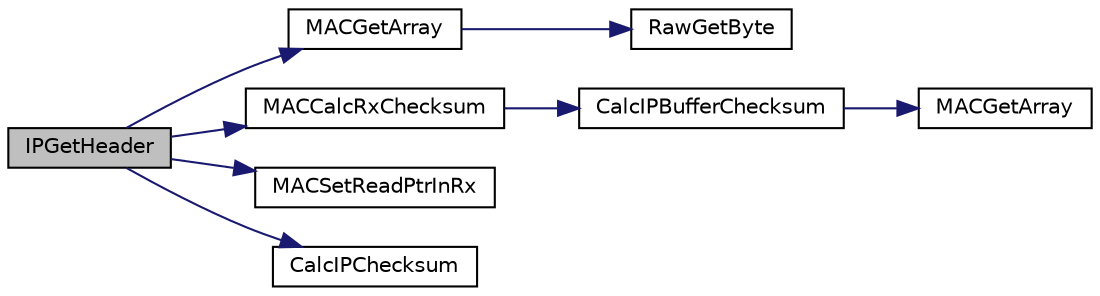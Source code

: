 digraph "IPGetHeader"
{
  edge [fontname="Helvetica",fontsize="10",labelfontname="Helvetica",labelfontsize="10"];
  node [fontname="Helvetica",fontsize="10",shape=record];
  rankdir="LR";
  Node1 [label="IPGetHeader",height=0.2,width=0.4,color="black", fillcolor="grey75", style="filled", fontcolor="black"];
  Node1 -> Node2 [color="midnightblue",fontsize="10",style="solid",fontname="Helvetica"];
  Node2 [label="MACGetArray",height=0.2,width=0.4,color="black", fillcolor="white", style="filled",URL="$_m_a_c_8h.html#a89d13e85195c0d00f308194305845016"];
  Node2 -> Node3 [color="midnightblue",fontsize="10",style="solid",fontname="Helvetica"];
  Node3 [label="RawGetByte",height=0.2,width=0.4,color="black", fillcolor="white", style="filled",URL="$_w_f_raw_8h.html#a0f9f450b78d964f8b34c2f3d50472527"];
  Node1 -> Node4 [color="midnightblue",fontsize="10",style="solid",fontname="Helvetica"];
  Node4 [label="MACCalcRxChecksum",height=0.2,width=0.4,color="black", fillcolor="white", style="filled",URL="$_m_a_c_8h.html#a2b00386ff2f004b8375d5a4d13a09b5a"];
  Node4 -> Node5 [color="midnightblue",fontsize="10",style="solid",fontname="Helvetica"];
  Node5 [label="CalcIPBufferChecksum",height=0.2,width=0.4,color="black", fillcolor="white", style="filled",URL="$_e_n_c28_j60_8c.html#af14a0a88eef0ca101814acf1157f42a3"];
  Node5 -> Node6 [color="midnightblue",fontsize="10",style="solid",fontname="Helvetica"];
  Node6 [label="MACGetArray",height=0.2,width=0.4,color="black", fillcolor="white", style="filled",URL="$_e_n_c28_j60_8c.html#a89d13e85195c0d00f308194305845016"];
  Node1 -> Node7 [color="midnightblue",fontsize="10",style="solid",fontname="Helvetica"];
  Node7 [label="MACSetReadPtrInRx",height=0.2,width=0.4,color="black", fillcolor="white", style="filled",URL="$_m_a_c_8h.html#aa73b1ce45818243c98e3efd00b9f4bd9"];
  Node1 -> Node8 [color="midnightblue",fontsize="10",style="solid",fontname="Helvetica"];
  Node8 [label="CalcIPChecksum",height=0.2,width=0.4,color="black", fillcolor="white", style="filled",URL="$_helpers_8h.html#a9274752ec58a3cc6b2a9518a6e417fc3"];
}
